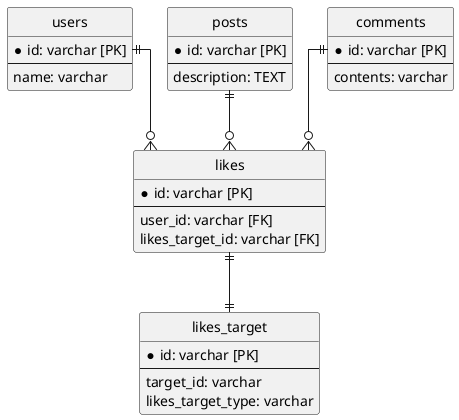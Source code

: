 @startuml Likes Polymorphic Associations

hide circle

skinparam linetype ortho

entity "users" as users {
  * id: varchar [PK]
  ---
  name: varchar
}

entity "likes" as likes {
  * id: varchar [PK]
  ---
  user_id: varchar [FK]
  likes_target_id: varchar [FK]
}

entity "likes_target" as likes_target {
  * id: varchar [PK]
  ---
  target_id: varchar 
  likes_target_type: varchar
}

entity "posts" as posts {
  * id: varchar [PK]
  ---
  description: TEXT
}

entity "comments" as comments {
  * id: varchar [PK]
  ---
  contents: varchar
}

users ||--o{ likes
posts ||--o{ likes
comments ||--o{ likes
likes ||--|| likes_target

@enduml